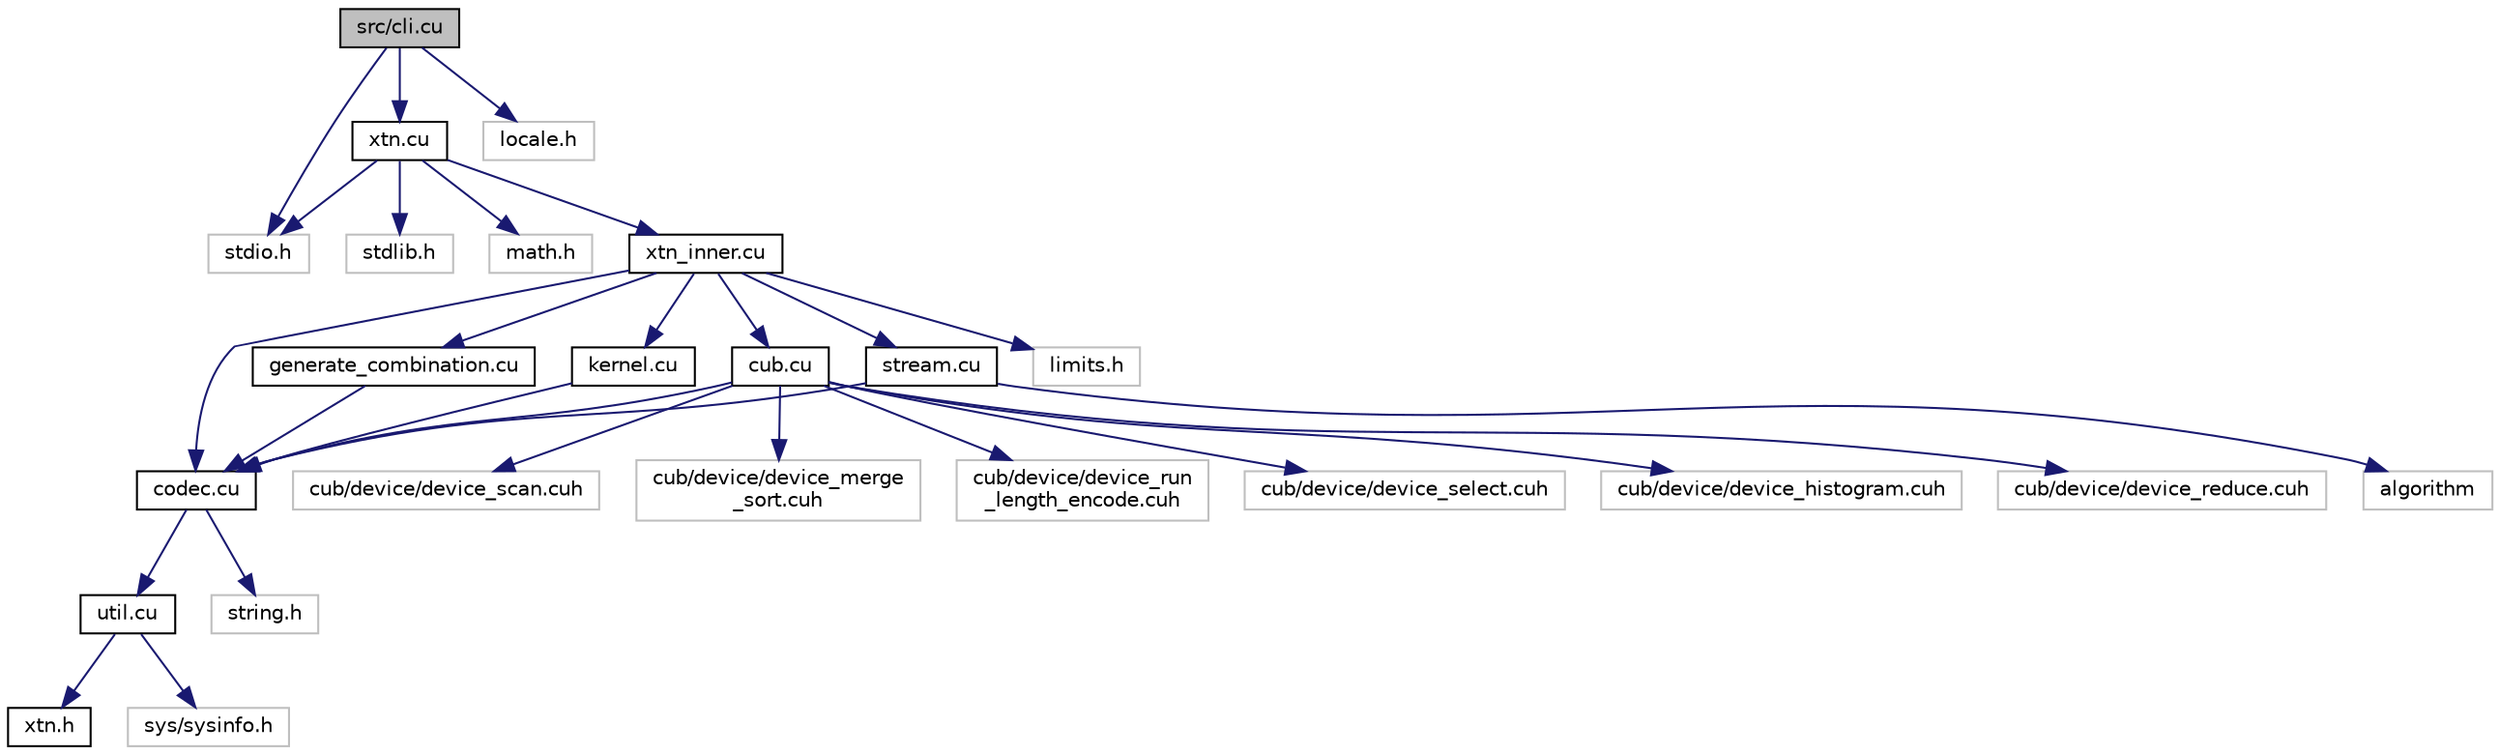 digraph "src/cli.cu"
{
  edge [fontname="Helvetica",fontsize="10",labelfontname="Helvetica",labelfontsize="10"];
  node [fontname="Helvetica",fontsize="10",shape=record];
  Node0 [label="src/cli.cu",height=0.2,width=0.4,color="black", fillcolor="grey75", style="filled", fontcolor="black"];
  Node0 -> Node1 [color="midnightblue",fontsize="10",style="solid",fontname="Helvetica"];
  Node1 [label="stdio.h",height=0.2,width=0.4,color="grey75", fillcolor="white", style="filled"];
  Node0 -> Node2 [color="midnightblue",fontsize="10",style="solid",fontname="Helvetica"];
  Node2 [label="locale.h",height=0.2,width=0.4,color="grey75", fillcolor="white", style="filled"];
  Node0 -> Node3 [color="midnightblue",fontsize="10",style="solid",fontname="Helvetica"];
  Node3 [label="xtn.cu",height=0.2,width=0.4,color="black", fillcolor="white", style="filled",URL="$xtn_8cu.html"];
  Node3 -> Node1 [color="midnightblue",fontsize="10",style="solid",fontname="Helvetica"];
  Node3 -> Node4 [color="midnightblue",fontsize="10",style="solid",fontname="Helvetica"];
  Node4 [label="stdlib.h",height=0.2,width=0.4,color="grey75", fillcolor="white", style="filled"];
  Node3 -> Node5 [color="midnightblue",fontsize="10",style="solid",fontname="Helvetica"];
  Node5 [label="math.h",height=0.2,width=0.4,color="grey75", fillcolor="white", style="filled"];
  Node3 -> Node6 [color="midnightblue",fontsize="10",style="solid",fontname="Helvetica"];
  Node6 [label="xtn_inner.cu",height=0.2,width=0.4,color="black", fillcolor="white", style="filled",URL="$xtn__inner_8cu.html"];
  Node6 -> Node7 [color="midnightblue",fontsize="10",style="solid",fontname="Helvetica"];
  Node7 [label="generate_combination.cu",height=0.2,width=0.4,color="black", fillcolor="white", style="filled",URL="$generate__combination_8cu.html"];
  Node7 -> Node8 [color="midnightblue",fontsize="10",style="solid",fontname="Helvetica"];
  Node8 [label="codec.cu",height=0.2,width=0.4,color="black", fillcolor="white", style="filled",URL="$codec_8cu.html"];
  Node8 -> Node9 [color="midnightblue",fontsize="10",style="solid",fontname="Helvetica"];
  Node9 [label="util.cu",height=0.2,width=0.4,color="black", fillcolor="white", style="filled",URL="$util_8cu.html"];
  Node9 -> Node10 [color="midnightblue",fontsize="10",style="solid",fontname="Helvetica"];
  Node10 [label="xtn.h",height=0.2,width=0.4,color="black", fillcolor="white", style="filled",URL="$xtn_8h.html"];
  Node9 -> Node11 [color="midnightblue",fontsize="10",style="solid",fontname="Helvetica"];
  Node11 [label="sys/sysinfo.h",height=0.2,width=0.4,color="grey75", fillcolor="white", style="filled"];
  Node8 -> Node12 [color="midnightblue",fontsize="10",style="solid",fontname="Helvetica"];
  Node12 [label="string.h",height=0.2,width=0.4,color="grey75", fillcolor="white", style="filled"];
  Node6 -> Node13 [color="midnightblue",fontsize="10",style="solid",fontname="Helvetica"];
  Node13 [label="cub.cu",height=0.2,width=0.4,color="black", fillcolor="white", style="filled",URL="$cub_8cu.html"];
  Node13 -> Node14 [color="midnightblue",fontsize="10",style="solid",fontname="Helvetica"];
  Node14 [label="cub/device/device_scan.cuh",height=0.2,width=0.4,color="grey75", fillcolor="white", style="filled"];
  Node13 -> Node15 [color="midnightblue",fontsize="10",style="solid",fontname="Helvetica"];
  Node15 [label="cub/device/device_merge\l_sort.cuh",height=0.2,width=0.4,color="grey75", fillcolor="white", style="filled"];
  Node13 -> Node16 [color="midnightblue",fontsize="10",style="solid",fontname="Helvetica"];
  Node16 [label="cub/device/device_run\l_length_encode.cuh",height=0.2,width=0.4,color="grey75", fillcolor="white", style="filled"];
  Node13 -> Node17 [color="midnightblue",fontsize="10",style="solid",fontname="Helvetica"];
  Node17 [label="cub/device/device_select.cuh",height=0.2,width=0.4,color="grey75", fillcolor="white", style="filled"];
  Node13 -> Node18 [color="midnightblue",fontsize="10",style="solid",fontname="Helvetica"];
  Node18 [label="cub/device/device_histogram.cuh",height=0.2,width=0.4,color="grey75", fillcolor="white", style="filled"];
  Node13 -> Node19 [color="midnightblue",fontsize="10",style="solid",fontname="Helvetica"];
  Node19 [label="cub/device/device_reduce.cuh",height=0.2,width=0.4,color="grey75", fillcolor="white", style="filled"];
  Node13 -> Node8 [color="midnightblue",fontsize="10",style="solid",fontname="Helvetica"];
  Node6 -> Node20 [color="midnightblue",fontsize="10",style="solid",fontname="Helvetica"];
  Node20 [label="kernel.cu",height=0.2,width=0.4,color="black", fillcolor="white", style="filled",URL="$kernel_8cu.html"];
  Node20 -> Node8 [color="midnightblue",fontsize="10",style="solid",fontname="Helvetica"];
  Node6 -> Node8 [color="midnightblue",fontsize="10",style="solid",fontname="Helvetica"];
  Node6 -> Node21 [color="midnightblue",fontsize="10",style="solid",fontname="Helvetica"];
  Node21 [label="stream.cu",height=0.2,width=0.4,color="black", fillcolor="white", style="filled",URL="$stream_8cu.html"];
  Node21 -> Node8 [color="midnightblue",fontsize="10",style="solid",fontname="Helvetica"];
  Node21 -> Node22 [color="midnightblue",fontsize="10",style="solid",fontname="Helvetica"];
  Node22 [label="algorithm",height=0.2,width=0.4,color="grey75", fillcolor="white", style="filled"];
  Node6 -> Node23 [color="midnightblue",fontsize="10",style="solid",fontname="Helvetica"];
  Node23 [label="limits.h",height=0.2,width=0.4,color="grey75", fillcolor="white", style="filled"];
}

